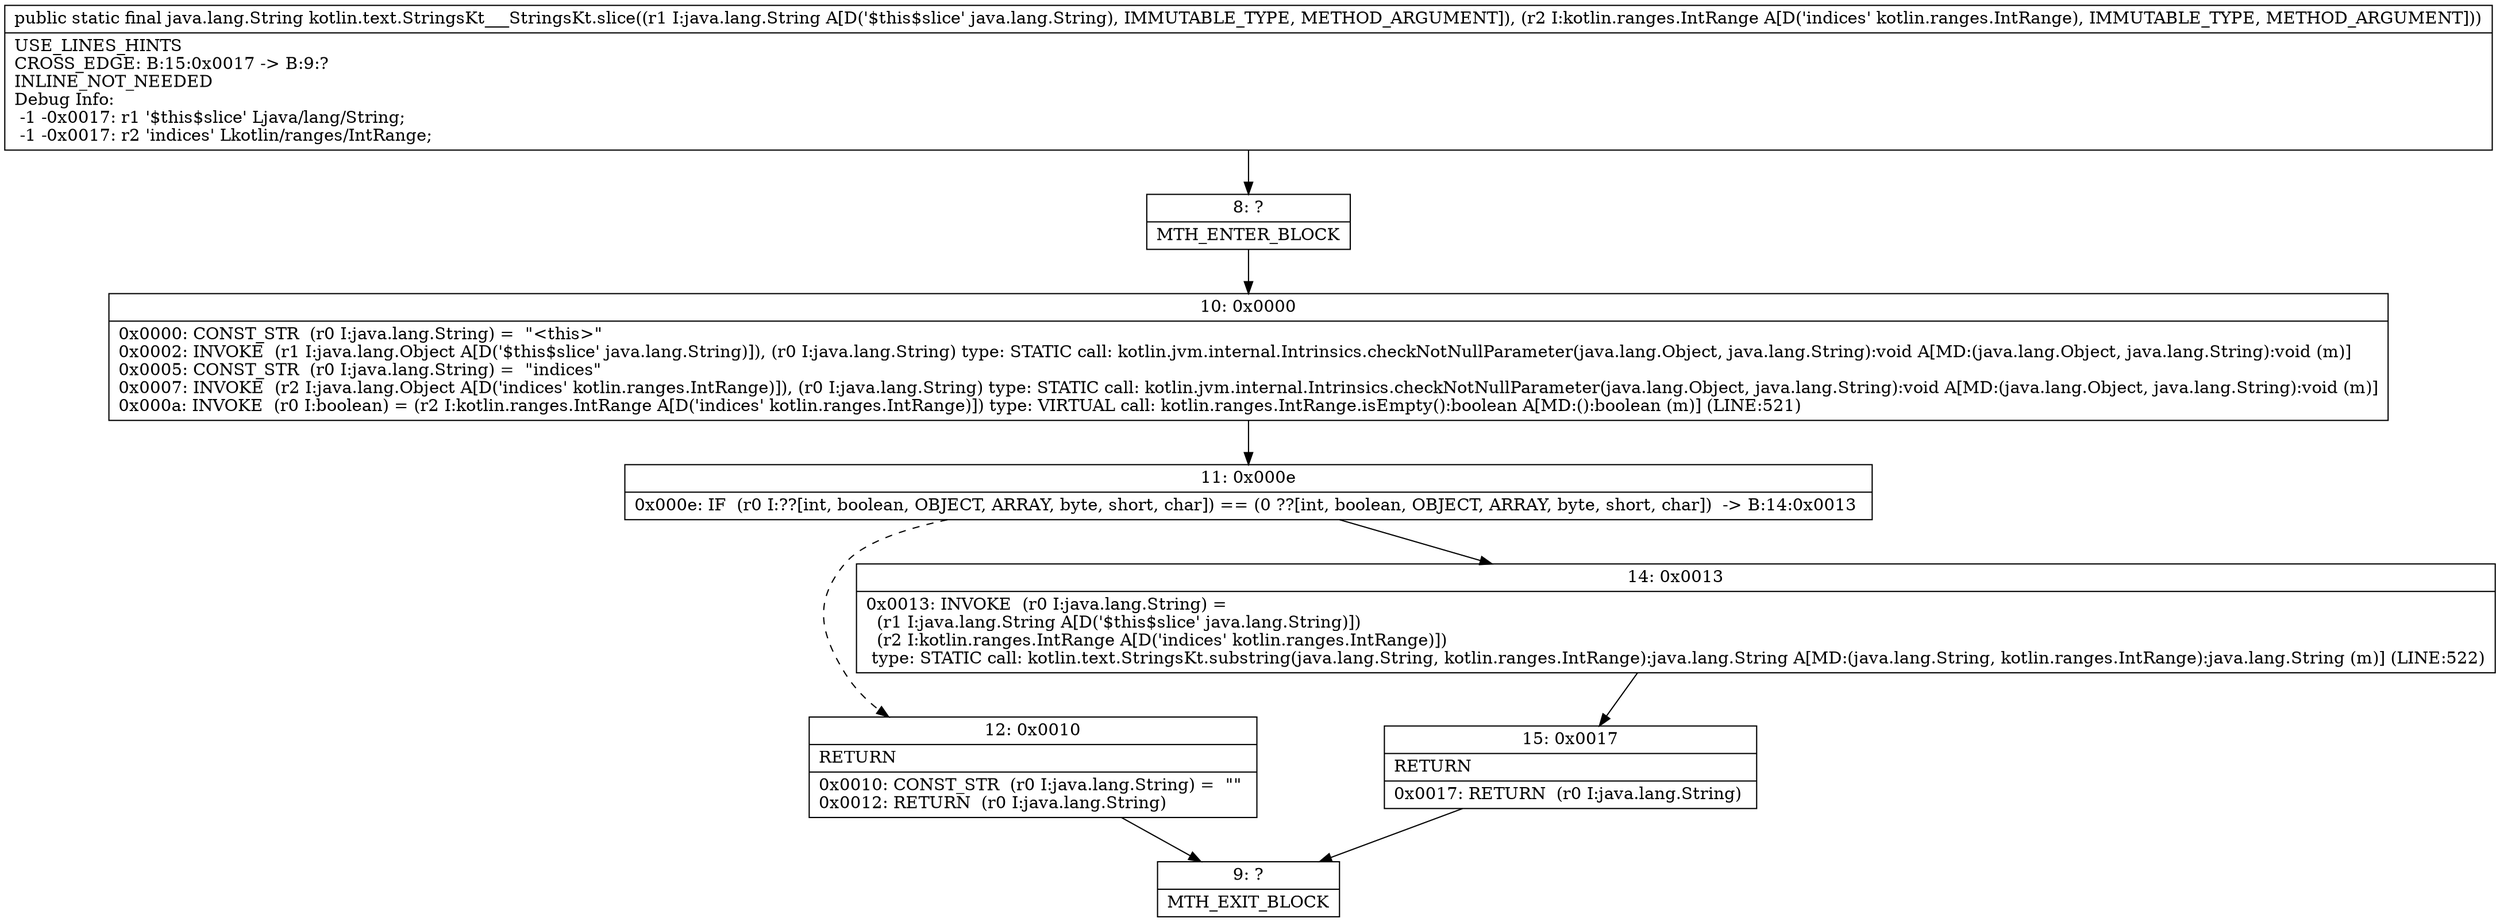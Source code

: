digraph "CFG forkotlin.text.StringsKt___StringsKt.slice(Ljava\/lang\/String;Lkotlin\/ranges\/IntRange;)Ljava\/lang\/String;" {
Node_8 [shape=record,label="{8\:\ ?|MTH_ENTER_BLOCK\l}"];
Node_10 [shape=record,label="{10\:\ 0x0000|0x0000: CONST_STR  (r0 I:java.lang.String) =  \"\<this\>\" \l0x0002: INVOKE  (r1 I:java.lang.Object A[D('$this$slice' java.lang.String)]), (r0 I:java.lang.String) type: STATIC call: kotlin.jvm.internal.Intrinsics.checkNotNullParameter(java.lang.Object, java.lang.String):void A[MD:(java.lang.Object, java.lang.String):void (m)]\l0x0005: CONST_STR  (r0 I:java.lang.String) =  \"indices\" \l0x0007: INVOKE  (r2 I:java.lang.Object A[D('indices' kotlin.ranges.IntRange)]), (r0 I:java.lang.String) type: STATIC call: kotlin.jvm.internal.Intrinsics.checkNotNullParameter(java.lang.Object, java.lang.String):void A[MD:(java.lang.Object, java.lang.String):void (m)]\l0x000a: INVOKE  (r0 I:boolean) = (r2 I:kotlin.ranges.IntRange A[D('indices' kotlin.ranges.IntRange)]) type: VIRTUAL call: kotlin.ranges.IntRange.isEmpty():boolean A[MD:():boolean (m)] (LINE:521)\l}"];
Node_11 [shape=record,label="{11\:\ 0x000e|0x000e: IF  (r0 I:??[int, boolean, OBJECT, ARRAY, byte, short, char]) == (0 ??[int, boolean, OBJECT, ARRAY, byte, short, char])  \-\> B:14:0x0013 \l}"];
Node_12 [shape=record,label="{12\:\ 0x0010|RETURN\l|0x0010: CONST_STR  (r0 I:java.lang.String) =  \"\" \l0x0012: RETURN  (r0 I:java.lang.String) \l}"];
Node_9 [shape=record,label="{9\:\ ?|MTH_EXIT_BLOCK\l}"];
Node_14 [shape=record,label="{14\:\ 0x0013|0x0013: INVOKE  (r0 I:java.lang.String) = \l  (r1 I:java.lang.String A[D('$this$slice' java.lang.String)])\l  (r2 I:kotlin.ranges.IntRange A[D('indices' kotlin.ranges.IntRange)])\l type: STATIC call: kotlin.text.StringsKt.substring(java.lang.String, kotlin.ranges.IntRange):java.lang.String A[MD:(java.lang.String, kotlin.ranges.IntRange):java.lang.String (m)] (LINE:522)\l}"];
Node_15 [shape=record,label="{15\:\ 0x0017|RETURN\l|0x0017: RETURN  (r0 I:java.lang.String) \l}"];
MethodNode[shape=record,label="{public static final java.lang.String kotlin.text.StringsKt___StringsKt.slice((r1 I:java.lang.String A[D('$this$slice' java.lang.String), IMMUTABLE_TYPE, METHOD_ARGUMENT]), (r2 I:kotlin.ranges.IntRange A[D('indices' kotlin.ranges.IntRange), IMMUTABLE_TYPE, METHOD_ARGUMENT]))  | USE_LINES_HINTS\lCROSS_EDGE: B:15:0x0017 \-\> B:9:?\lINLINE_NOT_NEEDED\lDebug Info:\l  \-1 \-0x0017: r1 '$this$slice' Ljava\/lang\/String;\l  \-1 \-0x0017: r2 'indices' Lkotlin\/ranges\/IntRange;\l}"];
MethodNode -> Node_8;Node_8 -> Node_10;
Node_10 -> Node_11;
Node_11 -> Node_12[style=dashed];
Node_11 -> Node_14;
Node_12 -> Node_9;
Node_14 -> Node_15;
Node_15 -> Node_9;
}

